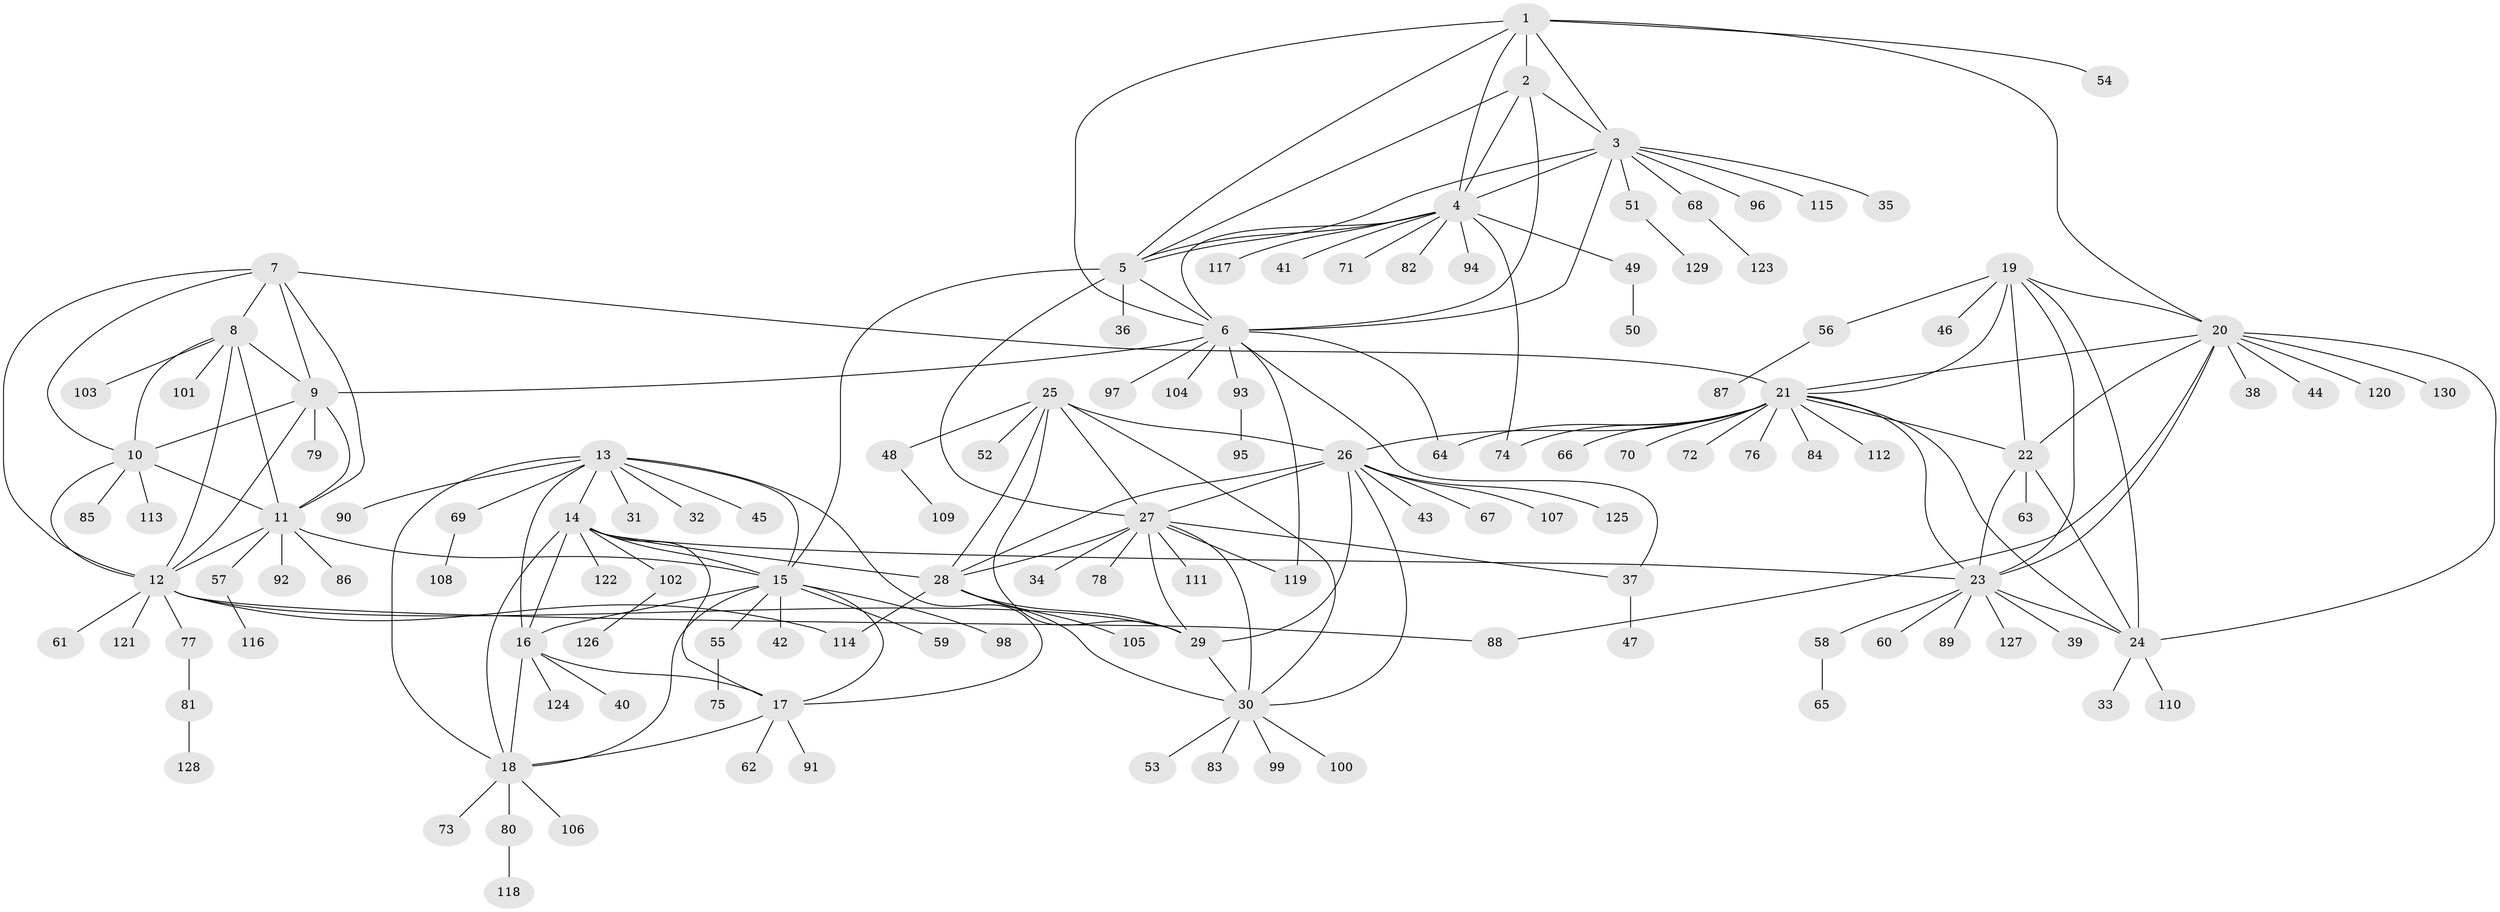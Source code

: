 // coarse degree distribution, {4: 0.05, 5: 0.125, 2: 0.1, 9: 0.05, 1: 0.525, 3: 0.05, 6: 0.05, 8: 0.05}
// Generated by graph-tools (version 1.1) at 2025/37/03/04/25 23:37:31]
// undirected, 130 vertices, 191 edges
graph export_dot {
  node [color=gray90,style=filled];
  1;
  2;
  3;
  4;
  5;
  6;
  7;
  8;
  9;
  10;
  11;
  12;
  13;
  14;
  15;
  16;
  17;
  18;
  19;
  20;
  21;
  22;
  23;
  24;
  25;
  26;
  27;
  28;
  29;
  30;
  31;
  32;
  33;
  34;
  35;
  36;
  37;
  38;
  39;
  40;
  41;
  42;
  43;
  44;
  45;
  46;
  47;
  48;
  49;
  50;
  51;
  52;
  53;
  54;
  55;
  56;
  57;
  58;
  59;
  60;
  61;
  62;
  63;
  64;
  65;
  66;
  67;
  68;
  69;
  70;
  71;
  72;
  73;
  74;
  75;
  76;
  77;
  78;
  79;
  80;
  81;
  82;
  83;
  84;
  85;
  86;
  87;
  88;
  89;
  90;
  91;
  92;
  93;
  94;
  95;
  96;
  97;
  98;
  99;
  100;
  101;
  102;
  103;
  104;
  105;
  106;
  107;
  108;
  109;
  110;
  111;
  112;
  113;
  114;
  115;
  116;
  117;
  118;
  119;
  120;
  121;
  122;
  123;
  124;
  125;
  126;
  127;
  128;
  129;
  130;
  1 -- 2;
  1 -- 3;
  1 -- 4;
  1 -- 5;
  1 -- 6;
  1 -- 20;
  1 -- 54;
  2 -- 3;
  2 -- 4;
  2 -- 5;
  2 -- 6;
  3 -- 4;
  3 -- 5;
  3 -- 6;
  3 -- 35;
  3 -- 51;
  3 -- 68;
  3 -- 96;
  3 -- 115;
  4 -- 5;
  4 -- 6;
  4 -- 41;
  4 -- 49;
  4 -- 71;
  4 -- 74;
  4 -- 82;
  4 -- 94;
  4 -- 117;
  5 -- 6;
  5 -- 15;
  5 -- 27;
  5 -- 36;
  6 -- 9;
  6 -- 37;
  6 -- 64;
  6 -- 93;
  6 -- 97;
  6 -- 104;
  6 -- 119;
  7 -- 8;
  7 -- 9;
  7 -- 10;
  7 -- 11;
  7 -- 12;
  7 -- 21;
  8 -- 9;
  8 -- 10;
  8 -- 11;
  8 -- 12;
  8 -- 101;
  8 -- 103;
  9 -- 10;
  9 -- 11;
  9 -- 12;
  9 -- 79;
  10 -- 11;
  10 -- 12;
  10 -- 85;
  10 -- 113;
  11 -- 12;
  11 -- 15;
  11 -- 57;
  11 -- 86;
  11 -- 92;
  12 -- 29;
  12 -- 61;
  12 -- 77;
  12 -- 88;
  12 -- 114;
  12 -- 121;
  13 -- 14;
  13 -- 15;
  13 -- 16;
  13 -- 17;
  13 -- 18;
  13 -- 31;
  13 -- 32;
  13 -- 45;
  13 -- 69;
  13 -- 90;
  14 -- 15;
  14 -- 16;
  14 -- 17;
  14 -- 18;
  14 -- 23;
  14 -- 28;
  14 -- 102;
  14 -- 122;
  15 -- 16;
  15 -- 17;
  15 -- 18;
  15 -- 42;
  15 -- 55;
  15 -- 59;
  15 -- 98;
  16 -- 17;
  16 -- 18;
  16 -- 40;
  16 -- 124;
  17 -- 18;
  17 -- 62;
  17 -- 91;
  18 -- 73;
  18 -- 80;
  18 -- 106;
  19 -- 20;
  19 -- 21;
  19 -- 22;
  19 -- 23;
  19 -- 24;
  19 -- 46;
  19 -- 56;
  20 -- 21;
  20 -- 22;
  20 -- 23;
  20 -- 24;
  20 -- 38;
  20 -- 44;
  20 -- 88;
  20 -- 120;
  20 -- 130;
  21 -- 22;
  21 -- 23;
  21 -- 24;
  21 -- 26;
  21 -- 64;
  21 -- 66;
  21 -- 70;
  21 -- 72;
  21 -- 74;
  21 -- 76;
  21 -- 84;
  21 -- 112;
  22 -- 23;
  22 -- 24;
  22 -- 63;
  23 -- 24;
  23 -- 39;
  23 -- 58;
  23 -- 60;
  23 -- 89;
  23 -- 127;
  24 -- 33;
  24 -- 110;
  25 -- 26;
  25 -- 27;
  25 -- 28;
  25 -- 29;
  25 -- 30;
  25 -- 48;
  25 -- 52;
  26 -- 27;
  26 -- 28;
  26 -- 29;
  26 -- 30;
  26 -- 43;
  26 -- 67;
  26 -- 107;
  26 -- 125;
  27 -- 28;
  27 -- 29;
  27 -- 30;
  27 -- 34;
  27 -- 37;
  27 -- 78;
  27 -- 111;
  27 -- 119;
  28 -- 29;
  28 -- 30;
  28 -- 105;
  28 -- 114;
  29 -- 30;
  30 -- 53;
  30 -- 83;
  30 -- 99;
  30 -- 100;
  37 -- 47;
  48 -- 109;
  49 -- 50;
  51 -- 129;
  55 -- 75;
  56 -- 87;
  57 -- 116;
  58 -- 65;
  68 -- 123;
  69 -- 108;
  77 -- 81;
  80 -- 118;
  81 -- 128;
  93 -- 95;
  102 -- 126;
}

